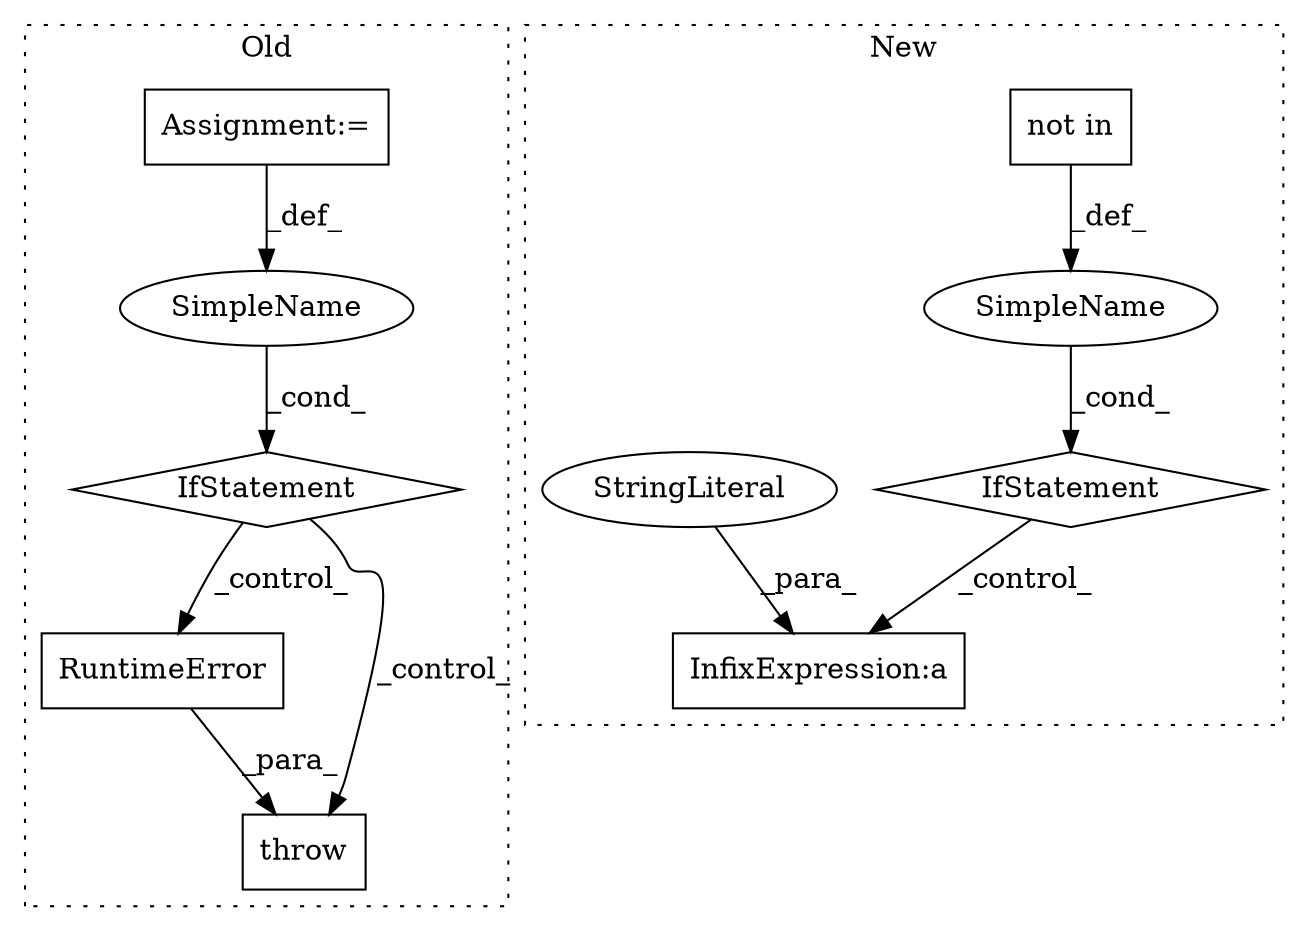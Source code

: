 digraph G {
subgraph cluster0 {
1 [label="RuntimeError" a="32" s="916,976" l="13,1" shape="box"];
3 [label="IfStatement" a="25" s="882,900" l="4,2" shape="diamond"];
7 [label="SimpleName" a="42" s="" l="" shape="ellipse"];
9 [label="throw" a="53" s="910" l="6" shape="box"];
10 [label="Assignment:=" a="7" s="736" l="1" shape="box"];
label = "Old";
style="dotted";
}
subgraph cluster1 {
2 [label="not in" a="108" s="831" l="33" shape="box"];
4 [label="IfStatement" a="25" s="823,864" l="8,2" shape="diamond"];
5 [label="InfixExpression:a" a="27" s="928" l="3" shape="box"];
6 [label="SimpleName" a="42" s="" l="" shape="ellipse"];
8 [label="StringLiteral" a="45" s="888" l="40" shape="ellipse"];
label = "New";
style="dotted";
}
1 -> 9 [label="_para_"];
2 -> 6 [label="_def_"];
3 -> 1 [label="_control_"];
3 -> 9 [label="_control_"];
4 -> 5 [label="_control_"];
6 -> 4 [label="_cond_"];
7 -> 3 [label="_cond_"];
8 -> 5 [label="_para_"];
10 -> 7 [label="_def_"];
}